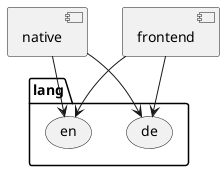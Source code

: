 @startuml

[native]
[frontend]

package lang {
	[native] --> (de)
	[frontend] --> (de)
	[native] --> (en)
	[frontend] --> (en)
}

@enduml